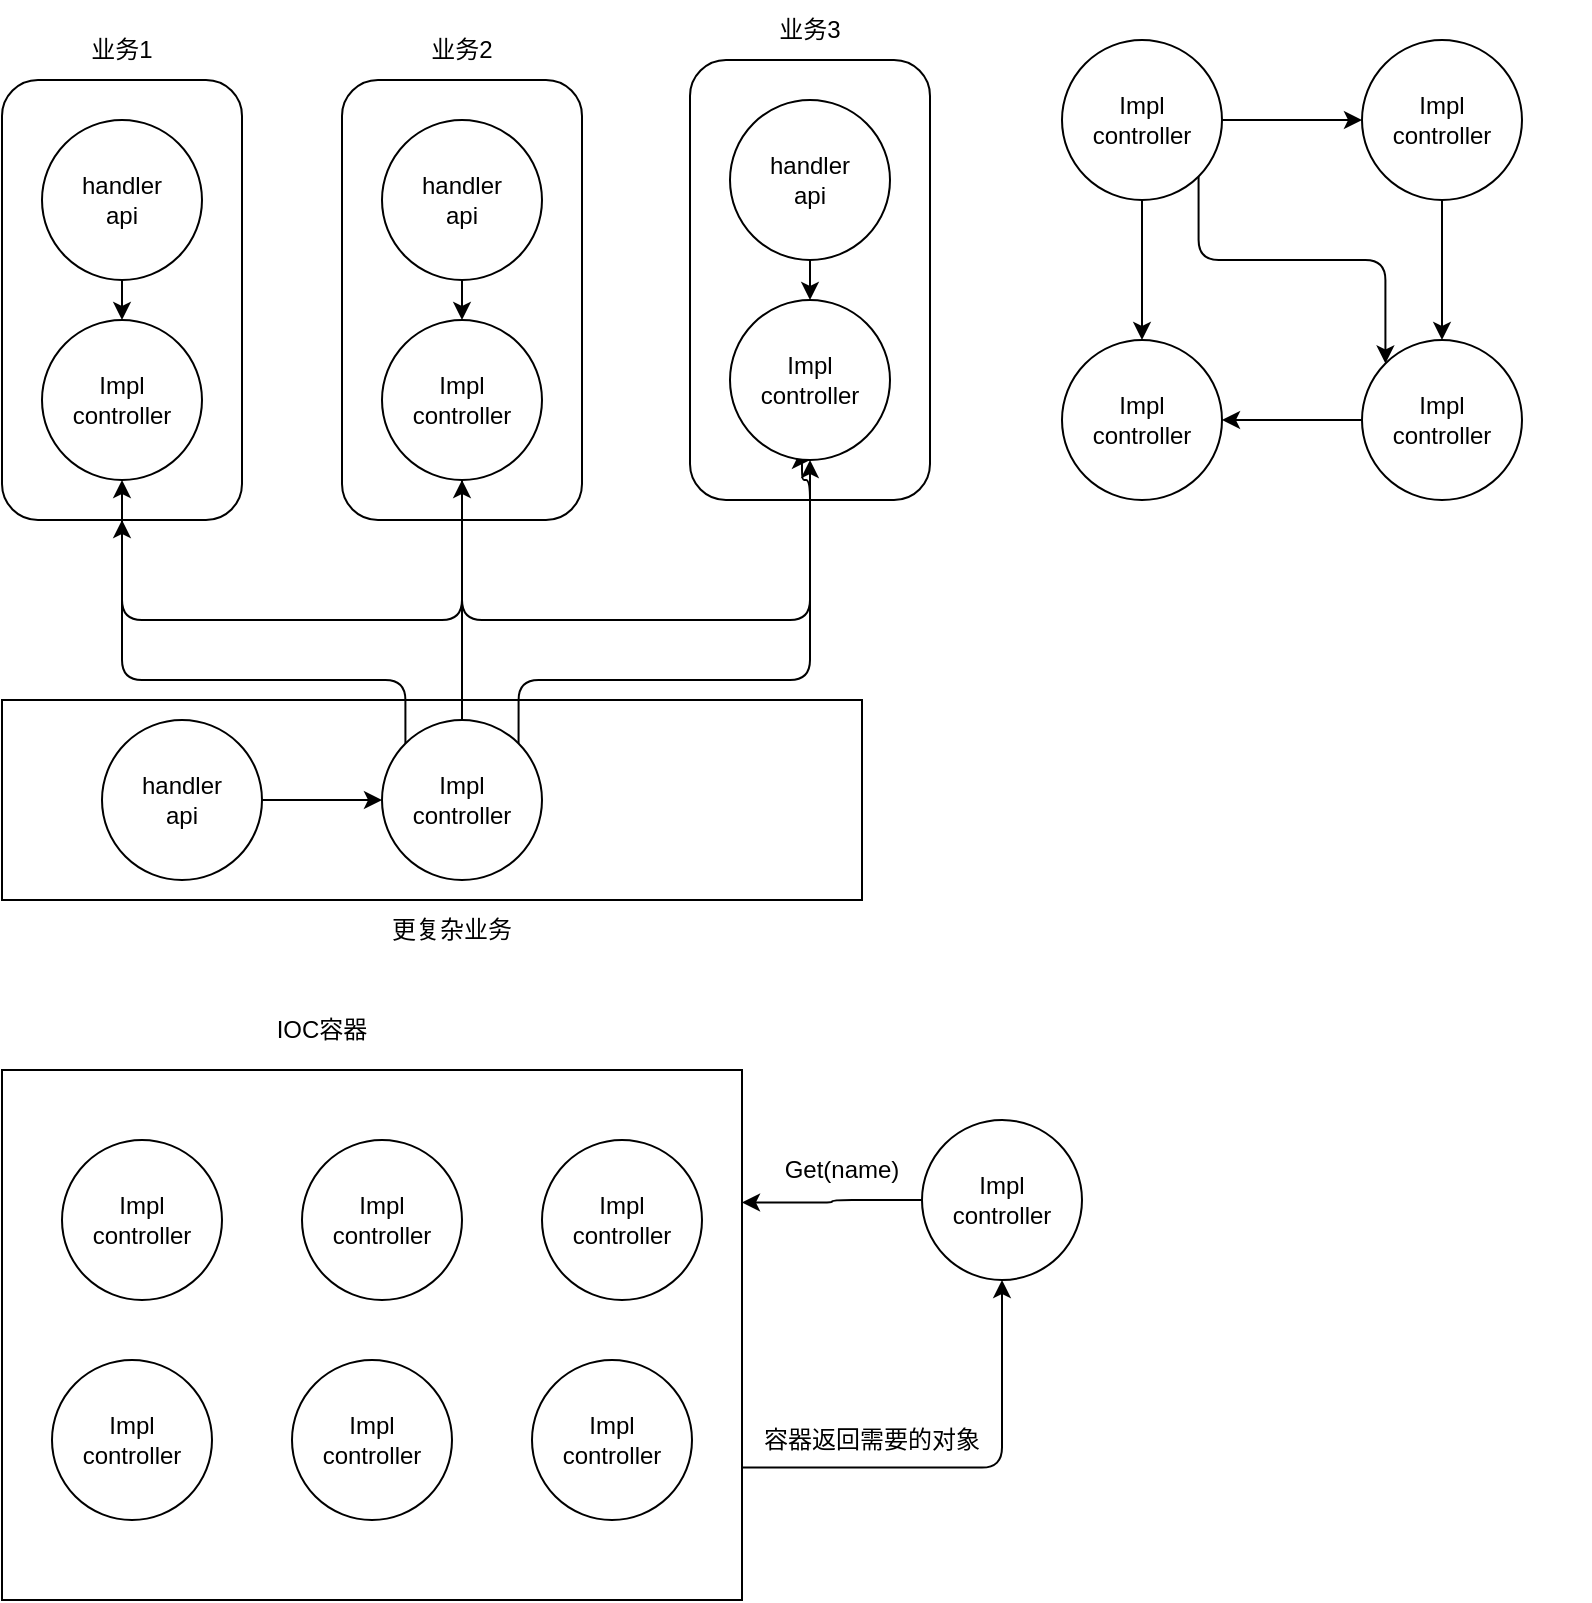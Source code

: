 <mxfile>
    <diagram id="glLNJ6yMf6LpQLUYO7ep" name="第 1 页">
        <mxGraphModel dx="804" dy="638" grid="1" gridSize="10" guides="1" tooltips="1" connect="1" arrows="1" fold="1" page="1" pageScale="1" pageWidth="827" pageHeight="1169" math="0" shadow="0">
            <root>
                <mxCell id="0"/>
                <mxCell id="1" parent="0"/>
                <mxCell id="10" value="" style="rounded=1;whiteSpace=wrap;html=1;" vertex="1" parent="1">
                    <mxGeometry x="354" y="50" width="120" height="220" as="geometry"/>
                </mxCell>
                <mxCell id="2" value="" style="rounded=1;whiteSpace=wrap;html=1;" vertex="1" parent="1">
                    <mxGeometry x="10" y="60" width="120" height="220" as="geometry"/>
                </mxCell>
                <mxCell id="3" value="Impl&lt;br&gt;controller" style="ellipse;whiteSpace=wrap;html=1;aspect=fixed;" vertex="1" parent="1">
                    <mxGeometry x="30" y="180" width="80" height="80" as="geometry"/>
                </mxCell>
                <mxCell id="14" style="edgeStyle=none;html=1;exitX=0.5;exitY=1;exitDx=0;exitDy=0;" edge="1" parent="1" source="4" target="3">
                    <mxGeometry relative="1" as="geometry"/>
                </mxCell>
                <mxCell id="4" value="handler&lt;br&gt;api" style="ellipse;whiteSpace=wrap;html=1;aspect=fixed;" vertex="1" parent="1">
                    <mxGeometry x="30" y="80" width="80" height="80" as="geometry"/>
                </mxCell>
                <mxCell id="5" value="业务1" style="text;html=1;strokeColor=none;fillColor=none;align=center;verticalAlign=middle;whiteSpace=wrap;rounded=0;" vertex="1" parent="1">
                    <mxGeometry x="40" y="30" width="60" height="30" as="geometry"/>
                </mxCell>
                <mxCell id="6" value="" style="rounded=1;whiteSpace=wrap;html=1;" vertex="1" parent="1">
                    <mxGeometry x="180" y="60" width="120" height="220" as="geometry"/>
                </mxCell>
                <mxCell id="17" style="edgeStyle=orthogonalEdgeStyle;html=1;exitX=0.5;exitY=1;exitDx=0;exitDy=0;entryX=0.5;entryY=1;entryDx=0;entryDy=0;" edge="1" parent="1" source="7" target="3">
                    <mxGeometry relative="1" as="geometry">
                        <Array as="points">
                            <mxPoint x="240" y="330"/>
                            <mxPoint x="70" y="330"/>
                        </Array>
                    </mxGeometry>
                </mxCell>
                <mxCell id="18" style="edgeStyle=orthogonalEdgeStyle;html=1;exitX=0.5;exitY=1;exitDx=0;exitDy=0;entryX=0.5;entryY=1;entryDx=0;entryDy=0;" edge="1" parent="1" source="7" target="11">
                    <mxGeometry relative="1" as="geometry">
                        <Array as="points">
                            <mxPoint x="240" y="330"/>
                            <mxPoint x="414" y="330"/>
                            <mxPoint x="414" y="260"/>
                            <mxPoint x="410" y="260"/>
                            <mxPoint x="410" y="250"/>
                        </Array>
                    </mxGeometry>
                </mxCell>
                <mxCell id="7" value="Impl&lt;br&gt;controller" style="ellipse;whiteSpace=wrap;html=1;aspect=fixed;" vertex="1" parent="1">
                    <mxGeometry x="200" y="180" width="80" height="80" as="geometry"/>
                </mxCell>
                <mxCell id="15" style="edgeStyle=none;html=1;exitX=0.5;exitY=1;exitDx=0;exitDy=0;" edge="1" parent="1" source="8" target="7">
                    <mxGeometry relative="1" as="geometry"/>
                </mxCell>
                <mxCell id="8" value="handler&lt;br&gt;api" style="ellipse;whiteSpace=wrap;html=1;aspect=fixed;" vertex="1" parent="1">
                    <mxGeometry x="200" y="80" width="80" height="80" as="geometry"/>
                </mxCell>
                <mxCell id="9" value="业务2" style="text;html=1;strokeColor=none;fillColor=none;align=center;verticalAlign=middle;whiteSpace=wrap;rounded=0;" vertex="1" parent="1">
                    <mxGeometry x="210" y="30" width="60" height="30" as="geometry"/>
                </mxCell>
                <mxCell id="11" value="Impl&lt;br&gt;controller" style="ellipse;whiteSpace=wrap;html=1;aspect=fixed;" vertex="1" parent="1">
                    <mxGeometry x="374" y="170" width="80" height="80" as="geometry"/>
                </mxCell>
                <mxCell id="16" style="edgeStyle=none;html=1;exitX=0.5;exitY=1;exitDx=0;exitDy=0;" edge="1" parent="1" source="12" target="11">
                    <mxGeometry relative="1" as="geometry"/>
                </mxCell>
                <mxCell id="12" value="handler&lt;br&gt;api" style="ellipse;whiteSpace=wrap;html=1;aspect=fixed;" vertex="1" parent="1">
                    <mxGeometry x="374" y="70" width="80" height="80" as="geometry"/>
                </mxCell>
                <mxCell id="13" value="业务3" style="text;html=1;strokeColor=none;fillColor=none;align=center;verticalAlign=middle;whiteSpace=wrap;rounded=0;" vertex="1" parent="1">
                    <mxGeometry x="384" y="20" width="60" height="30" as="geometry"/>
                </mxCell>
                <mxCell id="19" value="" style="rounded=0;whiteSpace=wrap;html=1;" vertex="1" parent="1">
                    <mxGeometry x="10" y="370" width="430" height="100" as="geometry"/>
                </mxCell>
                <mxCell id="20" value="更复杂业务" style="text;html=1;strokeColor=none;fillColor=none;align=center;verticalAlign=middle;whiteSpace=wrap;rounded=0;" vertex="1" parent="1">
                    <mxGeometry x="190" y="470" width="90" height="30" as="geometry"/>
                </mxCell>
                <mxCell id="23" style="edgeStyle=orthogonalEdgeStyle;html=1;exitX=1;exitY=0.5;exitDx=0;exitDy=0;entryX=0;entryY=0.5;entryDx=0;entryDy=0;" edge="1" parent="1" source="21" target="22">
                    <mxGeometry relative="1" as="geometry"/>
                </mxCell>
                <mxCell id="21" value="handler&lt;br&gt;api" style="ellipse;whiteSpace=wrap;html=1;aspect=fixed;" vertex="1" parent="1">
                    <mxGeometry x="60" y="380" width="80" height="80" as="geometry"/>
                </mxCell>
                <mxCell id="24" style="edgeStyle=orthogonalEdgeStyle;html=1;exitX=0.5;exitY=0;exitDx=0;exitDy=0;" edge="1" parent="1" source="22">
                    <mxGeometry relative="1" as="geometry">
                        <mxPoint x="240" y="260" as="targetPoint"/>
                    </mxGeometry>
                </mxCell>
                <mxCell id="25" style="edgeStyle=orthogonalEdgeStyle;html=1;exitX=1;exitY=0;exitDx=0;exitDy=0;entryX=0.5;entryY=1;entryDx=0;entryDy=0;" edge="1" parent="1" source="22" target="11">
                    <mxGeometry relative="1" as="geometry">
                        <mxPoint x="240" y="370" as="sourcePoint"/>
                        <Array as="points">
                            <mxPoint x="268" y="360"/>
                            <mxPoint x="414" y="360"/>
                        </Array>
                    </mxGeometry>
                </mxCell>
                <mxCell id="26" style="edgeStyle=orthogonalEdgeStyle;html=1;exitX=0;exitY=0;exitDx=0;exitDy=0;" edge="1" parent="1" source="22" target="2">
                    <mxGeometry relative="1" as="geometry">
                        <Array as="points">
                            <mxPoint x="212" y="360"/>
                            <mxPoint x="70" y="360"/>
                        </Array>
                    </mxGeometry>
                </mxCell>
                <mxCell id="22" value="Impl&lt;br&gt;controller" style="ellipse;whiteSpace=wrap;html=1;aspect=fixed;" vertex="1" parent="1">
                    <mxGeometry x="200" y="380" width="80" height="80" as="geometry"/>
                </mxCell>
                <mxCell id="31" style="edgeStyle=orthogonalEdgeStyle;html=1;exitX=1;exitY=0.5;exitDx=0;exitDy=0;entryX=0;entryY=0.5;entryDx=0;entryDy=0;" edge="1" parent="1" source="27" target="28">
                    <mxGeometry relative="1" as="geometry"/>
                </mxCell>
                <mxCell id="32" style="edgeStyle=orthogonalEdgeStyle;html=1;exitX=1;exitY=1;exitDx=0;exitDy=0;entryX=0;entryY=0;entryDx=0;entryDy=0;" edge="1" parent="1" source="27" target="30">
                    <mxGeometry relative="1" as="geometry">
                        <Array as="points">
                            <mxPoint x="608" y="150"/>
                            <mxPoint x="702" y="150"/>
                        </Array>
                    </mxGeometry>
                </mxCell>
                <mxCell id="33" style="edgeStyle=orthogonalEdgeStyle;html=1;exitX=0.5;exitY=1;exitDx=0;exitDy=0;entryX=0.5;entryY=0;entryDx=0;entryDy=0;" edge="1" parent="1" source="27" target="29">
                    <mxGeometry relative="1" as="geometry"/>
                </mxCell>
                <mxCell id="27" value="Impl&lt;br&gt;controller" style="ellipse;whiteSpace=wrap;html=1;aspect=fixed;" vertex="1" parent="1">
                    <mxGeometry x="540" y="40" width="80" height="80" as="geometry"/>
                </mxCell>
                <mxCell id="34" style="edgeStyle=orthogonalEdgeStyle;html=1;exitX=0.5;exitY=1;exitDx=0;exitDy=0;entryX=0.5;entryY=0;entryDx=0;entryDy=0;" edge="1" parent="1" source="28" target="30">
                    <mxGeometry relative="1" as="geometry"/>
                </mxCell>
                <mxCell id="28" value="Impl&lt;br&gt;controller" style="ellipse;whiteSpace=wrap;html=1;aspect=fixed;" vertex="1" parent="1">
                    <mxGeometry x="690" y="40" width="80" height="80" as="geometry"/>
                </mxCell>
                <mxCell id="29" value="Impl&lt;br&gt;controller" style="ellipse;whiteSpace=wrap;html=1;aspect=fixed;" vertex="1" parent="1">
                    <mxGeometry x="540" y="190" width="80" height="80" as="geometry"/>
                </mxCell>
                <mxCell id="35" style="edgeStyle=orthogonalEdgeStyle;html=1;exitX=0;exitY=0.5;exitDx=0;exitDy=0;entryX=1;entryY=0.5;entryDx=0;entryDy=0;" edge="1" parent="1" source="30" target="29">
                    <mxGeometry relative="1" as="geometry"/>
                </mxCell>
                <mxCell id="30" value="Impl&lt;br&gt;controller" style="ellipse;whiteSpace=wrap;html=1;aspect=fixed;" vertex="1" parent="1">
                    <mxGeometry x="690" y="190" width="80" height="80" as="geometry"/>
                </mxCell>
                <mxCell id="36" value="" style="shape=image;verticalLabelPosition=bottom;labelBackgroundColor=default;verticalAlign=top;aspect=fixed;imageAspect=0;image=https://gitee.com/duyupeng36/go-course/raw/master/day14/images/ioc.png;" vertex="1" parent="1">
                    <mxGeometry x="460" y="299" width="344" height="201" as="geometry"/>
                </mxCell>
                <mxCell id="49" style="edgeStyle=orthogonalEdgeStyle;html=1;exitX=1;exitY=0.75;exitDx=0;exitDy=0;entryX=0.5;entryY=1;entryDx=0;entryDy=0;" edge="1" parent="1" source="38" target="46">
                    <mxGeometry relative="1" as="geometry"/>
                </mxCell>
                <mxCell id="38" value="" style="rounded=0;whiteSpace=wrap;html=1;" vertex="1" parent="1">
                    <mxGeometry x="10" y="555" width="370" height="265" as="geometry"/>
                </mxCell>
                <mxCell id="39" value="IOC容器" style="text;html=1;strokeColor=none;fillColor=none;align=center;verticalAlign=middle;whiteSpace=wrap;rounded=0;" vertex="1" parent="1">
                    <mxGeometry x="140" y="520" width="60" height="30" as="geometry"/>
                </mxCell>
                <mxCell id="40" value="Impl&lt;br&gt;controller" style="ellipse;whiteSpace=wrap;html=1;aspect=fixed;" vertex="1" parent="1">
                    <mxGeometry x="40" y="590" width="80" height="80" as="geometry"/>
                </mxCell>
                <mxCell id="41" value="Impl&lt;br&gt;controller" style="ellipse;whiteSpace=wrap;html=1;aspect=fixed;" vertex="1" parent="1">
                    <mxGeometry x="280" y="590" width="80" height="80" as="geometry"/>
                </mxCell>
                <mxCell id="42" value="Impl&lt;br&gt;controller" style="ellipse;whiteSpace=wrap;html=1;aspect=fixed;" vertex="1" parent="1">
                    <mxGeometry x="160" y="590" width="80" height="80" as="geometry"/>
                </mxCell>
                <mxCell id="43" value="Impl&lt;br&gt;controller" style="ellipse;whiteSpace=wrap;html=1;aspect=fixed;" vertex="1" parent="1">
                    <mxGeometry x="35" y="700" width="80" height="80" as="geometry"/>
                </mxCell>
                <mxCell id="44" value="Impl&lt;br&gt;controller" style="ellipse;whiteSpace=wrap;html=1;aspect=fixed;" vertex="1" parent="1">
                    <mxGeometry x="275" y="700" width="80" height="80" as="geometry"/>
                </mxCell>
                <mxCell id="45" value="Impl&lt;br&gt;controller" style="ellipse;whiteSpace=wrap;html=1;aspect=fixed;" vertex="1" parent="1">
                    <mxGeometry x="155" y="700" width="80" height="80" as="geometry"/>
                </mxCell>
                <mxCell id="47" style="edgeStyle=orthogonalEdgeStyle;html=1;exitX=0;exitY=0.5;exitDx=0;exitDy=0;entryX=1;entryY=0.25;entryDx=0;entryDy=0;" edge="1" parent="1" source="46" target="38">
                    <mxGeometry relative="1" as="geometry"/>
                </mxCell>
                <mxCell id="46" value="Impl&lt;br&gt;controller" style="ellipse;whiteSpace=wrap;html=1;aspect=fixed;" vertex="1" parent="1">
                    <mxGeometry x="470" y="580" width="80" height="80" as="geometry"/>
                </mxCell>
                <mxCell id="48" value="Get(name)" style="text;html=1;strokeColor=none;fillColor=none;align=center;verticalAlign=middle;whiteSpace=wrap;rounded=0;" vertex="1" parent="1">
                    <mxGeometry x="400" y="590" width="60" height="30" as="geometry"/>
                </mxCell>
                <mxCell id="50" value="容器返回需要的对象" style="text;html=1;strokeColor=none;fillColor=none;align=center;verticalAlign=middle;whiteSpace=wrap;rounded=0;" vertex="1" parent="1">
                    <mxGeometry x="390" y="725" width="110" height="30" as="geometry"/>
                </mxCell>
            </root>
        </mxGraphModel>
    </diagram>
</mxfile>